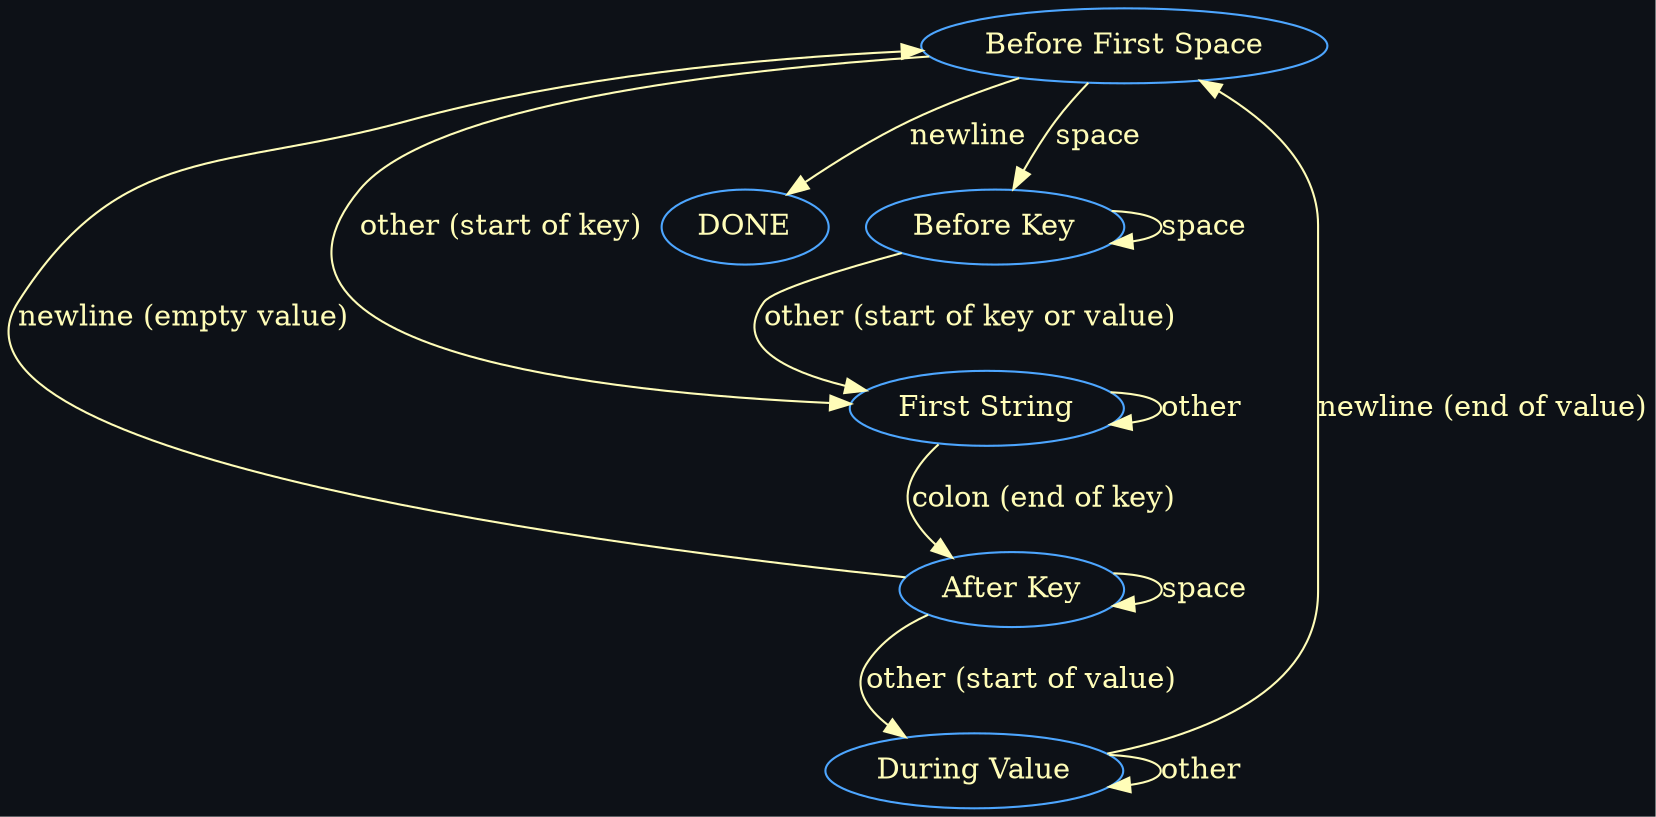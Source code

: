 digraph HeaderParser {
  node [group=main, color="#4DA6FF", fontcolor="#FFFDB8"];
  edge [style=invis, weight=100, overlap=0, constraint=true, fontcolor="#FFFDB8", color="#FFFDB8"];
  graph [layout=dot, fontcolor="#FFFDB8", bgcolor="#0d1117"];
  "Before First Space" -> "Before Key":e -> "First String":e -> "After Key":e -> "During Value":e [style=invisible, arrowhead=none];
  edge [style=solid, weight=1, overlap=scale, constraint=true];

  "Before First Space" -> "Before Key" [label="space"];
  "Before First Space" -> "DONE" [label="newline"];
  "Before First Space" -> "First String" [label="other (start of key)"];
  "Before Key" -> "Before Key" [label="space"];
  "Before Key" -> "First String" [label="other (start of key or value)"];
  "First String" -> "First String" [label="other"];
  "First String" -> "After Key" [label="colon (end of key)"];
  "After Key" -> "Before First Space" [label="newline (empty value)"];
  "After Key" -> "After Key" [label="space"];
  "After Key" -> "During Value" [label="other (start of value)"];
  "During Value" -> "Before First Space" [label="newline (end of value)"];
  "During Value" -> "During Value" [label="other"];
}
